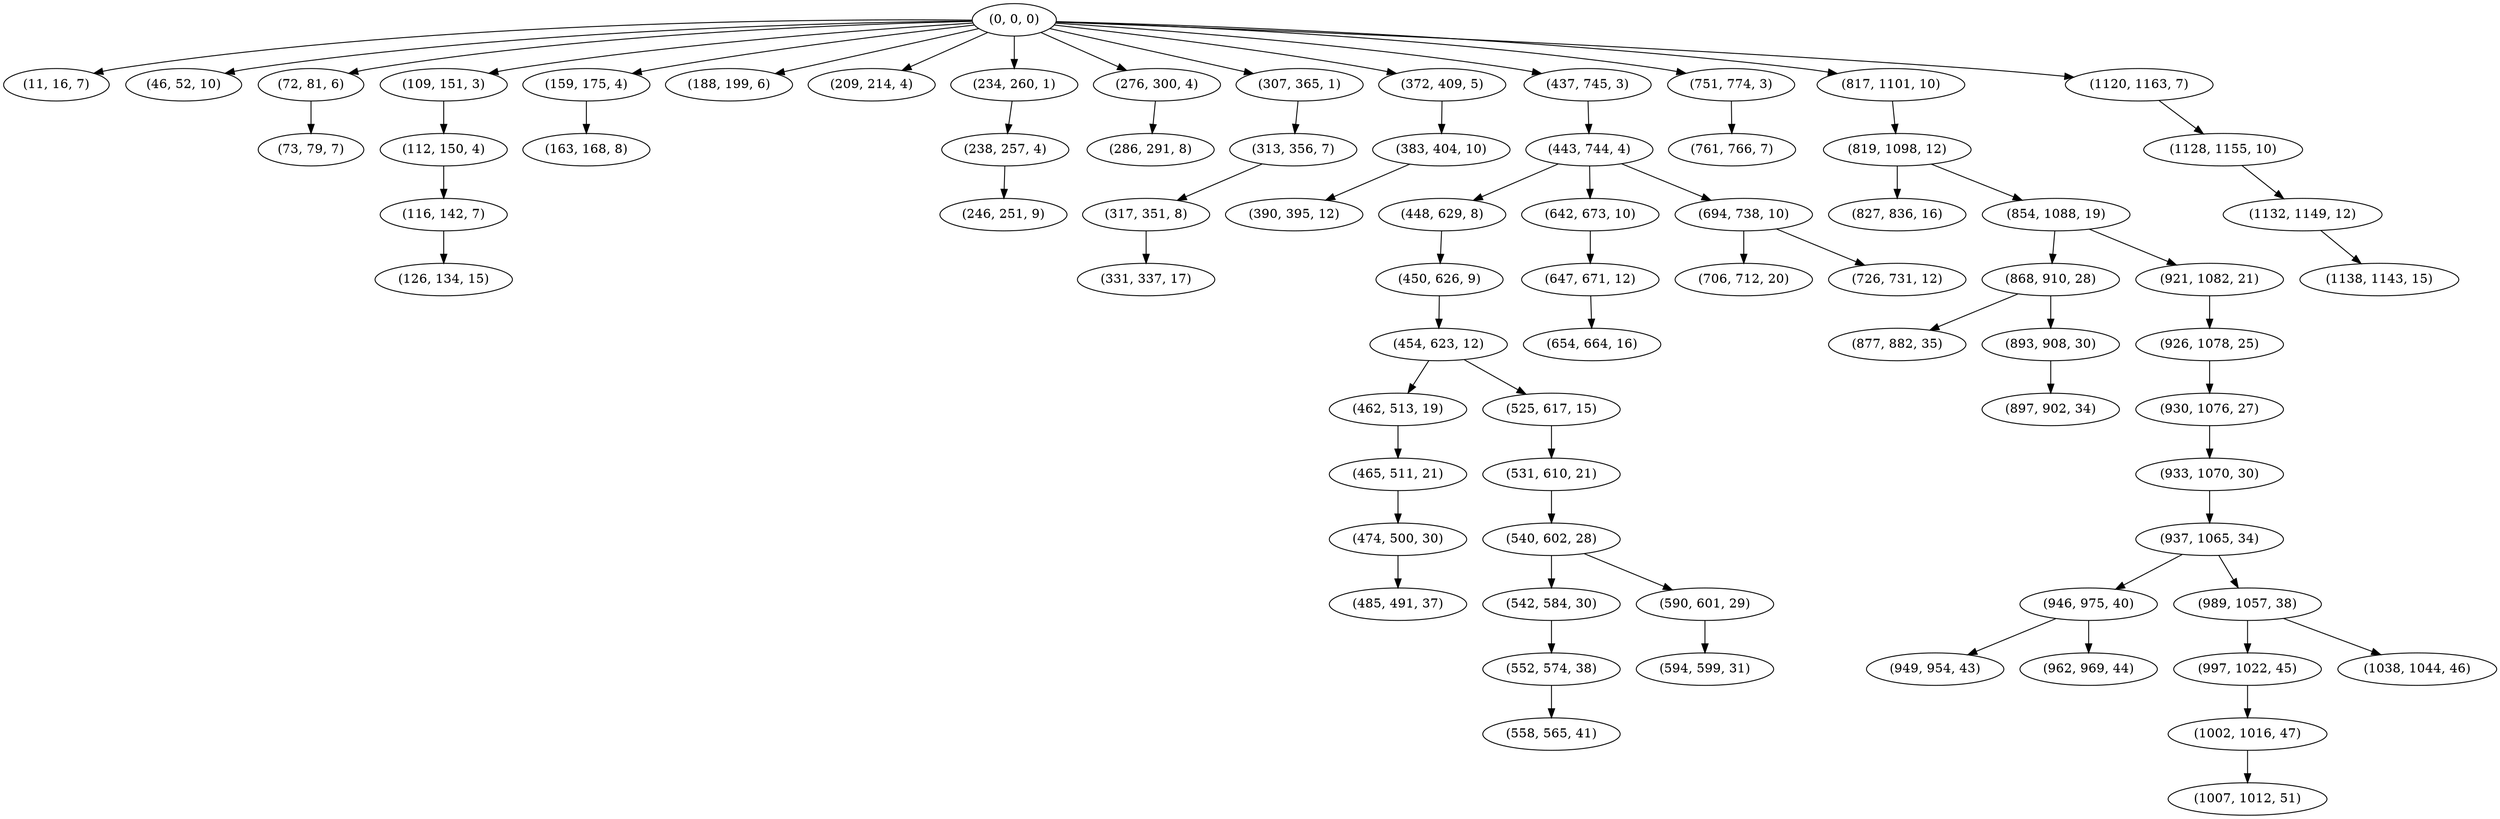 digraph tree {
    "(0, 0, 0)";
    "(11, 16, 7)";
    "(46, 52, 10)";
    "(72, 81, 6)";
    "(73, 79, 7)";
    "(109, 151, 3)";
    "(112, 150, 4)";
    "(116, 142, 7)";
    "(126, 134, 15)";
    "(159, 175, 4)";
    "(163, 168, 8)";
    "(188, 199, 6)";
    "(209, 214, 4)";
    "(234, 260, 1)";
    "(238, 257, 4)";
    "(246, 251, 9)";
    "(276, 300, 4)";
    "(286, 291, 8)";
    "(307, 365, 1)";
    "(313, 356, 7)";
    "(317, 351, 8)";
    "(331, 337, 17)";
    "(372, 409, 5)";
    "(383, 404, 10)";
    "(390, 395, 12)";
    "(437, 745, 3)";
    "(443, 744, 4)";
    "(448, 629, 8)";
    "(450, 626, 9)";
    "(454, 623, 12)";
    "(462, 513, 19)";
    "(465, 511, 21)";
    "(474, 500, 30)";
    "(485, 491, 37)";
    "(525, 617, 15)";
    "(531, 610, 21)";
    "(540, 602, 28)";
    "(542, 584, 30)";
    "(552, 574, 38)";
    "(558, 565, 41)";
    "(590, 601, 29)";
    "(594, 599, 31)";
    "(642, 673, 10)";
    "(647, 671, 12)";
    "(654, 664, 16)";
    "(694, 738, 10)";
    "(706, 712, 20)";
    "(726, 731, 12)";
    "(751, 774, 3)";
    "(761, 766, 7)";
    "(817, 1101, 10)";
    "(819, 1098, 12)";
    "(827, 836, 16)";
    "(854, 1088, 19)";
    "(868, 910, 28)";
    "(877, 882, 35)";
    "(893, 908, 30)";
    "(897, 902, 34)";
    "(921, 1082, 21)";
    "(926, 1078, 25)";
    "(930, 1076, 27)";
    "(933, 1070, 30)";
    "(937, 1065, 34)";
    "(946, 975, 40)";
    "(949, 954, 43)";
    "(962, 969, 44)";
    "(989, 1057, 38)";
    "(997, 1022, 45)";
    "(1002, 1016, 47)";
    "(1007, 1012, 51)";
    "(1038, 1044, 46)";
    "(1120, 1163, 7)";
    "(1128, 1155, 10)";
    "(1132, 1149, 12)";
    "(1138, 1143, 15)";
    "(0, 0, 0)" -> "(11, 16, 7)";
    "(0, 0, 0)" -> "(46, 52, 10)";
    "(0, 0, 0)" -> "(72, 81, 6)";
    "(0, 0, 0)" -> "(109, 151, 3)";
    "(0, 0, 0)" -> "(159, 175, 4)";
    "(0, 0, 0)" -> "(188, 199, 6)";
    "(0, 0, 0)" -> "(209, 214, 4)";
    "(0, 0, 0)" -> "(234, 260, 1)";
    "(0, 0, 0)" -> "(276, 300, 4)";
    "(0, 0, 0)" -> "(307, 365, 1)";
    "(0, 0, 0)" -> "(372, 409, 5)";
    "(0, 0, 0)" -> "(437, 745, 3)";
    "(0, 0, 0)" -> "(751, 774, 3)";
    "(0, 0, 0)" -> "(817, 1101, 10)";
    "(0, 0, 0)" -> "(1120, 1163, 7)";
    "(72, 81, 6)" -> "(73, 79, 7)";
    "(109, 151, 3)" -> "(112, 150, 4)";
    "(112, 150, 4)" -> "(116, 142, 7)";
    "(116, 142, 7)" -> "(126, 134, 15)";
    "(159, 175, 4)" -> "(163, 168, 8)";
    "(234, 260, 1)" -> "(238, 257, 4)";
    "(238, 257, 4)" -> "(246, 251, 9)";
    "(276, 300, 4)" -> "(286, 291, 8)";
    "(307, 365, 1)" -> "(313, 356, 7)";
    "(313, 356, 7)" -> "(317, 351, 8)";
    "(317, 351, 8)" -> "(331, 337, 17)";
    "(372, 409, 5)" -> "(383, 404, 10)";
    "(383, 404, 10)" -> "(390, 395, 12)";
    "(437, 745, 3)" -> "(443, 744, 4)";
    "(443, 744, 4)" -> "(448, 629, 8)";
    "(443, 744, 4)" -> "(642, 673, 10)";
    "(443, 744, 4)" -> "(694, 738, 10)";
    "(448, 629, 8)" -> "(450, 626, 9)";
    "(450, 626, 9)" -> "(454, 623, 12)";
    "(454, 623, 12)" -> "(462, 513, 19)";
    "(454, 623, 12)" -> "(525, 617, 15)";
    "(462, 513, 19)" -> "(465, 511, 21)";
    "(465, 511, 21)" -> "(474, 500, 30)";
    "(474, 500, 30)" -> "(485, 491, 37)";
    "(525, 617, 15)" -> "(531, 610, 21)";
    "(531, 610, 21)" -> "(540, 602, 28)";
    "(540, 602, 28)" -> "(542, 584, 30)";
    "(540, 602, 28)" -> "(590, 601, 29)";
    "(542, 584, 30)" -> "(552, 574, 38)";
    "(552, 574, 38)" -> "(558, 565, 41)";
    "(590, 601, 29)" -> "(594, 599, 31)";
    "(642, 673, 10)" -> "(647, 671, 12)";
    "(647, 671, 12)" -> "(654, 664, 16)";
    "(694, 738, 10)" -> "(706, 712, 20)";
    "(694, 738, 10)" -> "(726, 731, 12)";
    "(751, 774, 3)" -> "(761, 766, 7)";
    "(817, 1101, 10)" -> "(819, 1098, 12)";
    "(819, 1098, 12)" -> "(827, 836, 16)";
    "(819, 1098, 12)" -> "(854, 1088, 19)";
    "(854, 1088, 19)" -> "(868, 910, 28)";
    "(854, 1088, 19)" -> "(921, 1082, 21)";
    "(868, 910, 28)" -> "(877, 882, 35)";
    "(868, 910, 28)" -> "(893, 908, 30)";
    "(893, 908, 30)" -> "(897, 902, 34)";
    "(921, 1082, 21)" -> "(926, 1078, 25)";
    "(926, 1078, 25)" -> "(930, 1076, 27)";
    "(930, 1076, 27)" -> "(933, 1070, 30)";
    "(933, 1070, 30)" -> "(937, 1065, 34)";
    "(937, 1065, 34)" -> "(946, 975, 40)";
    "(937, 1065, 34)" -> "(989, 1057, 38)";
    "(946, 975, 40)" -> "(949, 954, 43)";
    "(946, 975, 40)" -> "(962, 969, 44)";
    "(989, 1057, 38)" -> "(997, 1022, 45)";
    "(989, 1057, 38)" -> "(1038, 1044, 46)";
    "(997, 1022, 45)" -> "(1002, 1016, 47)";
    "(1002, 1016, 47)" -> "(1007, 1012, 51)";
    "(1120, 1163, 7)" -> "(1128, 1155, 10)";
    "(1128, 1155, 10)" -> "(1132, 1149, 12)";
    "(1132, 1149, 12)" -> "(1138, 1143, 15)";
}
